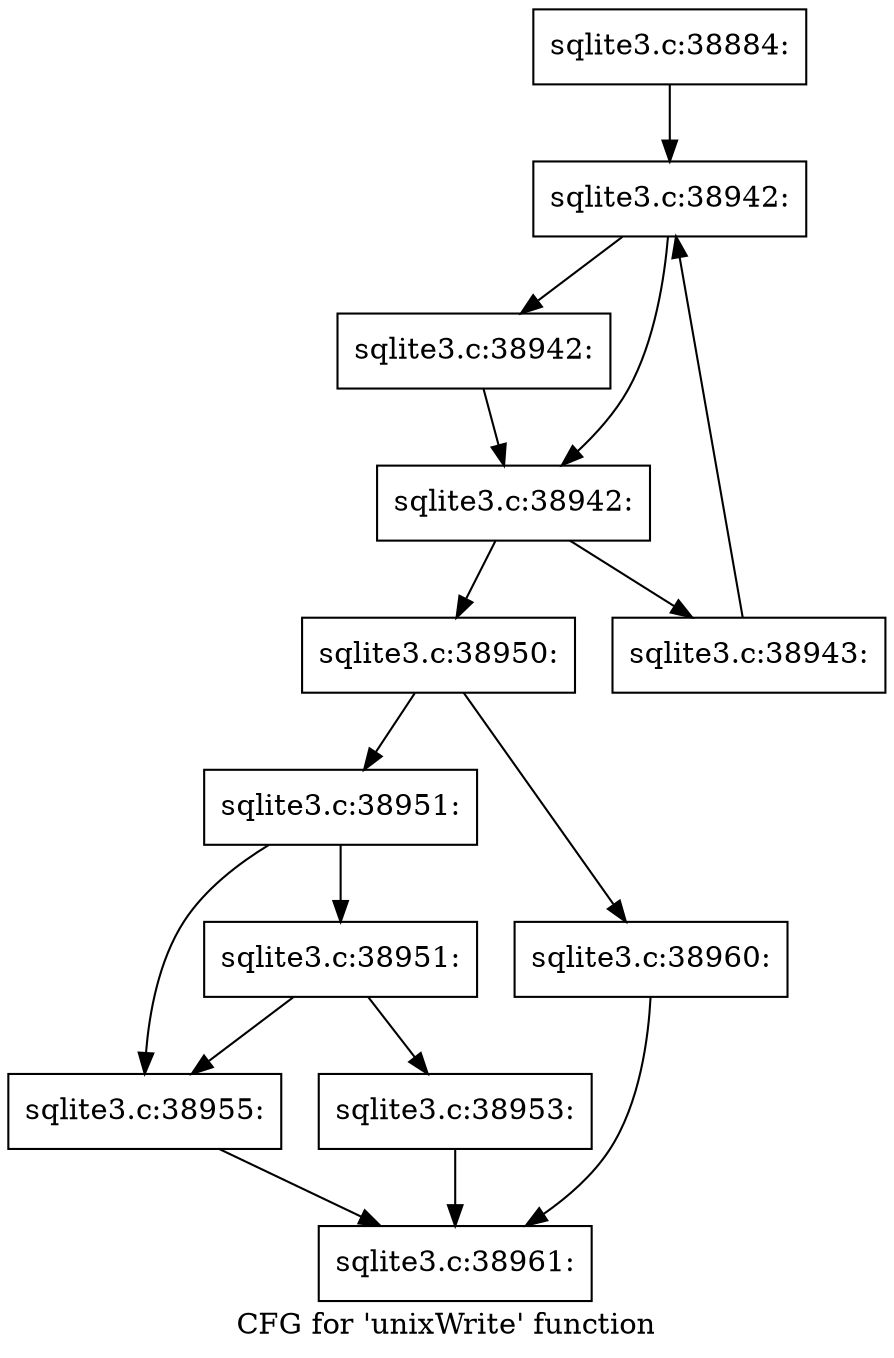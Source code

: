 digraph "CFG for 'unixWrite' function" {
	label="CFG for 'unixWrite' function";

	Node0x55c0f708b390 [shape=record,label="{sqlite3.c:38884:}"];
	Node0x55c0f708b390 -> Node0x55c0f708d100;
	Node0x55c0f708d100 [shape=record,label="{sqlite3.c:38942:}"];
	Node0x55c0f708d100 -> Node0x55c0f708d330;
	Node0x55c0f708d100 -> Node0x55c0f708d2e0;
	Node0x55c0f708d330 [shape=record,label="{sqlite3.c:38942:}"];
	Node0x55c0f708d330 -> Node0x55c0f708d2e0;
	Node0x55c0f708d2e0 [shape=record,label="{sqlite3.c:38942:}"];
	Node0x55c0f708d2e0 -> Node0x55c0f708dba0;
	Node0x55c0f708d2e0 -> Node0x55c0f708d260;
	Node0x55c0f708dba0 [shape=record,label="{sqlite3.c:38943:}"];
	Node0x55c0f708dba0 -> Node0x55c0f708d100;
	Node0x55c0f708d260 [shape=record,label="{sqlite3.c:38950:}"];
	Node0x55c0f708d260 -> Node0x55c0f708ebd0;
	Node0x55c0f708d260 -> Node0x55c0f708ec20;
	Node0x55c0f708ebd0 [shape=record,label="{sqlite3.c:38951:}"];
	Node0x55c0f708ebd0 -> Node0x55c0f708f120;
	Node0x55c0f708ebd0 -> Node0x55c0f708f0d0;
	Node0x55c0f708f120 [shape=record,label="{sqlite3.c:38951:}"];
	Node0x55c0f708f120 -> Node0x55c0f708f030;
	Node0x55c0f708f120 -> Node0x55c0f708f0d0;
	Node0x55c0f708f030 [shape=record,label="{sqlite3.c:38953:}"];
	Node0x55c0f708f030 -> Node0x55c0f708b510;
	Node0x55c0f708f0d0 [shape=record,label="{sqlite3.c:38955:}"];
	Node0x55c0f708f0d0 -> Node0x55c0f708b510;
	Node0x55c0f708ec20 [shape=record,label="{sqlite3.c:38960:}"];
	Node0x55c0f708ec20 -> Node0x55c0f708b510;
	Node0x55c0f708b510 [shape=record,label="{sqlite3.c:38961:}"];
}
